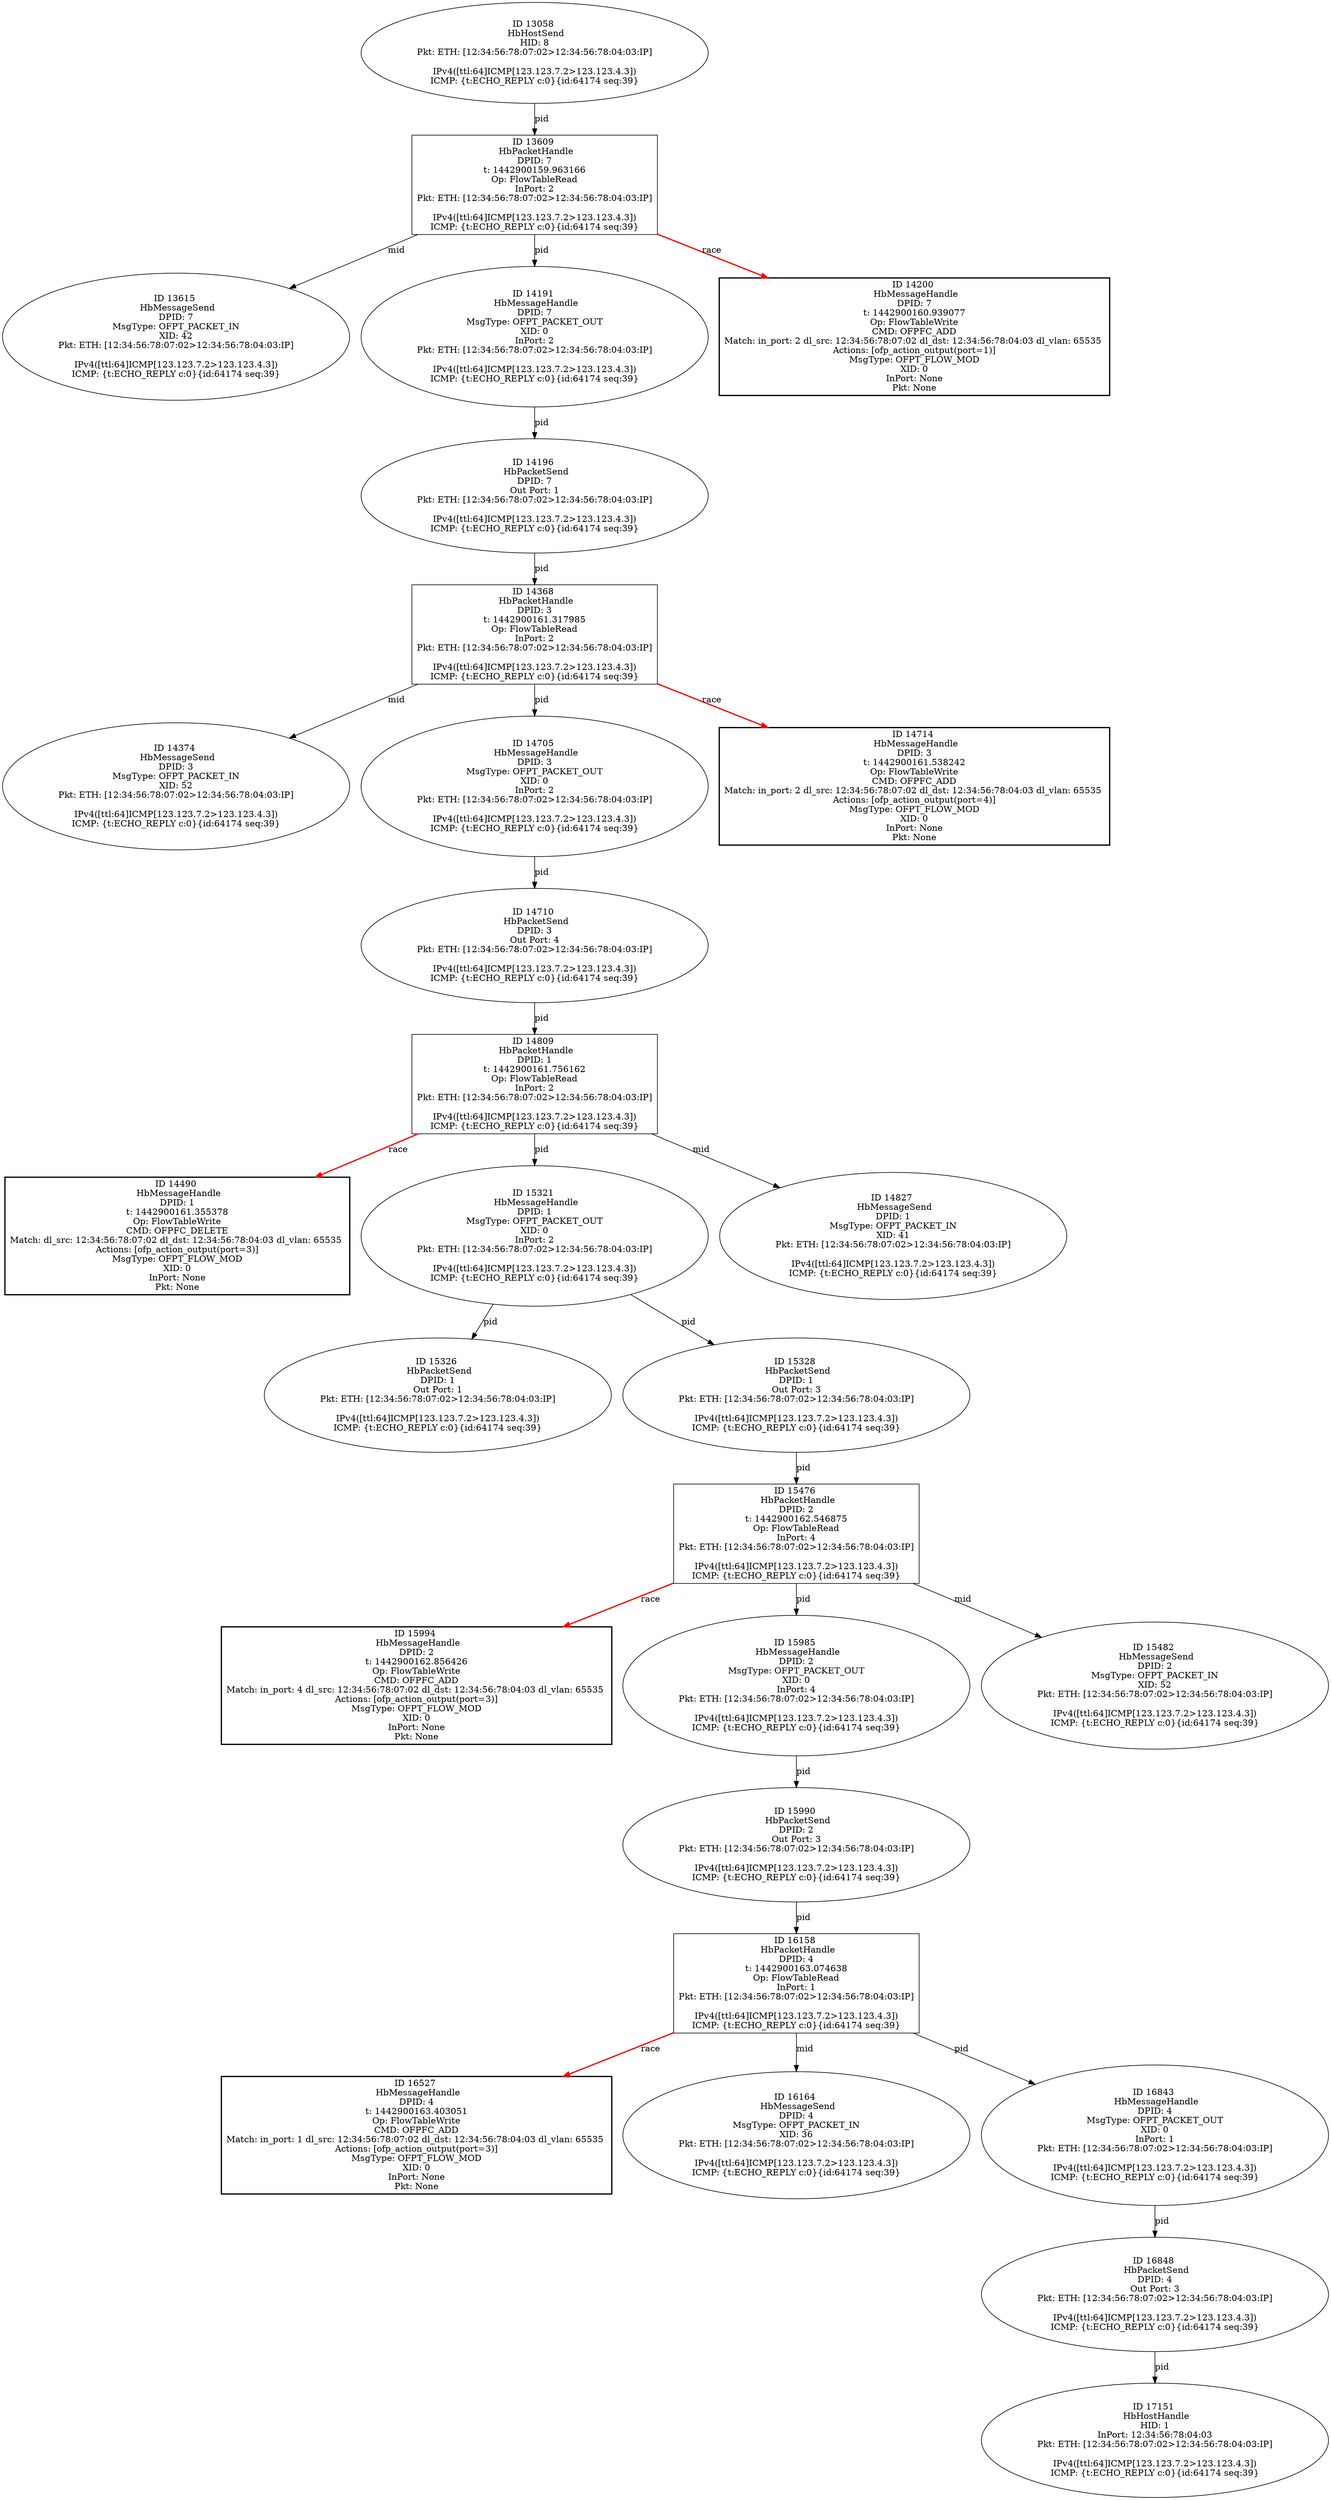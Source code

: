 strict digraph G {
13058 [shape=oval, event=<hb_events.HbHostSend object at 0x10acb0210>, label="ID 13058 
 HbHostSend
HID: 8
Pkt: ETH: [12:34:56:78:07:02>12:34:56:78:04:03:IP]

IPv4([ttl:64]ICMP[123.123.7.2>123.123.4.3])
ICMP: {t:ECHO_REPLY c:0}{id:64174 seq:39}"];
16527 [shape=box, style=bold, event=<hb_events.HbMessageHandle object at 0x10b45eb50>, label="ID 16527 
 HbMessageHandle
DPID: 4
t: 1442900163.403051
Op: FlowTableWrite
CMD: OFPFC_ADD
Match: in_port: 1 dl_src: 12:34:56:78:07:02 dl_dst: 12:34:56:78:04:03 dl_vlan: 65535 
Actions: [ofp_action_output(port=3)]
MsgType: OFPT_FLOW_MOD
XID: 0
InPort: None
Pkt: None"];
14809 [shape=box, event=<hb_events.HbPacketHandle object at 0x10b121a90>, label="ID 14809 
 HbPacketHandle
DPID: 1
t: 1442900161.756162
Op: FlowTableRead
InPort: 2
Pkt: ETH: [12:34:56:78:07:02>12:34:56:78:04:03:IP]

IPv4([ttl:64]ICMP[123.123.7.2>123.123.4.3])
ICMP: {t:ECHO_REPLY c:0}{id:64174 seq:39}"];
14490 [shape=box, style=bold, event=<hb_events.HbMessageHandle object at 0x10b0a0c50>, label="ID 14490 
 HbMessageHandle
DPID: 1
t: 1442900161.355378
Op: FlowTableWrite
CMD: OFPFC_DELETE
Match: dl_src: 12:34:56:78:07:02 dl_dst: 12:34:56:78:04:03 dl_vlan: 65535 
Actions: [ofp_action_output(port=3)]
MsgType: OFPT_FLOW_MOD
XID: 0
InPort: None
Pkt: None"];
16158 [shape=box, event=<hb_events.HbPacketHandle object at 0x10b390710>, label="ID 16158 
 HbPacketHandle
DPID: 4
t: 1442900163.074638
Op: FlowTableRead
InPort: 1
Pkt: ETH: [12:34:56:78:07:02>12:34:56:78:04:03:IP]

IPv4([ttl:64]ICMP[123.123.7.2>123.123.4.3])
ICMP: {t:ECHO_REPLY c:0}{id:64174 seq:39}"];
14368 [shape=box, event=<hb_events.HbPacketHandle object at 0x10b074350>, label="ID 14368 
 HbPacketHandle
DPID: 3
t: 1442900161.317985
Op: FlowTableRead
InPort: 2
Pkt: ETH: [12:34:56:78:07:02>12:34:56:78:04:03:IP]

IPv4([ttl:64]ICMP[123.123.7.2>123.123.4.3])
ICMP: {t:ECHO_REPLY c:0}{id:64174 seq:39}"];
16164 [shape=oval, event=<hb_events.HbMessageSend object at 0x10b396990>, label="ID 16164 
 HbMessageSend
DPID: 4
MsgType: OFPT_PACKET_IN
XID: 36
Pkt: ETH: [12:34:56:78:07:02>12:34:56:78:04:03:IP]

IPv4([ttl:64]ICMP[123.123.7.2>123.123.4.3])
ICMP: {t:ECHO_REPLY c:0}{id:64174 seq:39}"];
14374 [shape=oval, event=<hb_events.HbMessageSend object at 0x10b074b10>, label="ID 14374 
 HbMessageSend
DPID: 3
MsgType: OFPT_PACKET_IN
XID: 52
Pkt: ETH: [12:34:56:78:07:02>12:34:56:78:04:03:IP]

IPv4([ttl:64]ICMP[123.123.7.2>123.123.4.3])
ICMP: {t:ECHO_REPLY c:0}{id:64174 seq:39}"];
14705 [shape=oval, event=<hb_events.HbMessageHandle object at 0x10b0f1450>, label="ID 14705 
 HbMessageHandle
DPID: 3
MsgType: OFPT_PACKET_OUT
XID: 0
InPort: 2
Pkt: ETH: [12:34:56:78:07:02>12:34:56:78:04:03:IP]

IPv4([ttl:64]ICMP[123.123.7.2>123.123.4.3])
ICMP: {t:ECHO_REPLY c:0}{id:64174 seq:39}"];
13609 [shape=box, event=<hb_events.HbPacketHandle object at 0x10aec3390>, label="ID 13609 
 HbPacketHandle
DPID: 7
t: 1442900159.963166
Op: FlowTableRead
InPort: 2
Pkt: ETH: [12:34:56:78:07:02>12:34:56:78:04:03:IP]

IPv4([ttl:64]ICMP[123.123.7.2>123.123.4.3])
ICMP: {t:ECHO_REPLY c:0}{id:64174 seq:39}"];
13615 [shape=oval, event=<hb_events.HbMessageSend object at 0x10aec3e50>, label="ID 13615 
 HbMessageSend
DPID: 7
MsgType: OFPT_PACKET_IN
XID: 42
Pkt: ETH: [12:34:56:78:07:02>12:34:56:78:04:03:IP]

IPv4([ttl:64]ICMP[123.123.7.2>123.123.4.3])
ICMP: {t:ECHO_REPLY c:0}{id:64174 seq:39}"];
14196 [shape=oval, event=<hb_events.HbPacketSend object at 0x10b019810>, label="ID 14196 
 HbPacketSend
DPID: 7
Out Port: 1
Pkt: ETH: [12:34:56:78:07:02>12:34:56:78:04:03:IP]

IPv4([ttl:64]ICMP[123.123.7.2>123.123.4.3])
ICMP: {t:ECHO_REPLY c:0}{id:64174 seq:39}"];
14710 [shape=oval, event=<hb_events.HbPacketSend object at 0x10b0f1950>, label="ID 14710 
 HbPacketSend
DPID: 3
Out Port: 4
Pkt: ETH: [12:34:56:78:07:02>12:34:56:78:04:03:IP]

IPv4([ttl:64]ICMP[123.123.7.2>123.123.4.3])
ICMP: {t:ECHO_REPLY c:0}{id:64174 seq:39}"];
16843 [shape=oval, event=<hb_events.HbMessageHandle object at 0x10b547290>, label="ID 16843 
 HbMessageHandle
DPID: 4
MsgType: OFPT_PACKET_OUT
XID: 0
InPort: 1
Pkt: ETH: [12:34:56:78:07:02>12:34:56:78:04:03:IP]

IPv4([ttl:64]ICMP[123.123.7.2>123.123.4.3])
ICMP: {t:ECHO_REPLY c:0}{id:64174 seq:39}"];
16848 [shape=oval, event=<hb_events.HbPacketSend object at 0x10b547810>, label="ID 16848 
 HbPacketSend
DPID: 4
Out Port: 3
Pkt: ETH: [12:34:56:78:07:02>12:34:56:78:04:03:IP]

IPv4([ttl:64]ICMP[123.123.7.2>123.123.4.3])
ICMP: {t:ECHO_REPLY c:0}{id:64174 seq:39}"];
15321 [shape=oval, event=<hb_events.HbMessageHandle object at 0x10b20d7d0>, label="ID 15321 
 HbMessageHandle
DPID: 1
MsgType: OFPT_PACKET_OUT
XID: 0
InPort: 2
Pkt: ETH: [12:34:56:78:07:02>12:34:56:78:04:03:IP]

IPv4([ttl:64]ICMP[123.123.7.2>123.123.4.3])
ICMP: {t:ECHO_REPLY c:0}{id:64174 seq:39}"];
14714 [shape=box, style=bold, event=<hb_events.HbMessageHandle object at 0x10b0f1d10>, label="ID 14714 
 HbMessageHandle
DPID: 3
t: 1442900161.538242
Op: FlowTableWrite
CMD: OFPFC_ADD
Match: in_port: 2 dl_src: 12:34:56:78:07:02 dl_dst: 12:34:56:78:04:03 dl_vlan: 65535 
Actions: [ofp_action_output(port=4)]
MsgType: OFPT_FLOW_MOD
XID: 0
InPort: None
Pkt: None"];
15326 [shape=oval, event=<hb_events.HbPacketSend object at 0x10b216f10>, label="ID 15326 
 HbPacketSend
DPID: 1
Out Port: 1
Pkt: ETH: [12:34:56:78:07:02>12:34:56:78:04:03:IP]

IPv4([ttl:64]ICMP[123.123.7.2>123.123.4.3])
ICMP: {t:ECHO_REPLY c:0}{id:64174 seq:39}"];
15328 [shape=oval, event=<hb_events.HbPacketSend object at 0x10b21d0d0>, label="ID 15328 
 HbPacketSend
DPID: 1
Out Port: 3
Pkt: ETH: [12:34:56:78:07:02>12:34:56:78:04:03:IP]

IPv4([ttl:64]ICMP[123.123.7.2>123.123.4.3])
ICMP: {t:ECHO_REPLY c:0}{id:64174 seq:39}"];
15994 [shape=box, style=bold, event=<hb_events.HbMessageHandle object at 0x10b327690>, label="ID 15994 
 HbMessageHandle
DPID: 2
t: 1442900162.856426
Op: FlowTableWrite
CMD: OFPFC_ADD
Match: in_port: 4 dl_src: 12:34:56:78:07:02 dl_dst: 12:34:56:78:04:03 dl_vlan: 65535 
Actions: [ofp_action_output(port=3)]
MsgType: OFPT_FLOW_MOD
XID: 0
InPort: None
Pkt: None"];
14827 [shape=oval, event=<hb_events.HbMessageSend object at 0x10b127d10>, label="ID 14827 
 HbMessageSend
DPID: 1
MsgType: OFPT_PACKET_IN
XID: 41
Pkt: ETH: [12:34:56:78:07:02>12:34:56:78:04:03:IP]

IPv4([ttl:64]ICMP[123.123.7.2>123.123.4.3])
ICMP: {t:ECHO_REPLY c:0}{id:64174 seq:39}"];
14191 [shape=oval, event=<hb_events.HbMessageHandle object at 0x10b013f10>, label="ID 14191 
 HbMessageHandle
DPID: 7
MsgType: OFPT_PACKET_OUT
XID: 0
InPort: 2
Pkt: ETH: [12:34:56:78:07:02>12:34:56:78:04:03:IP]

IPv4([ttl:64]ICMP[123.123.7.2>123.123.4.3])
ICMP: {t:ECHO_REPLY c:0}{id:64174 seq:39}"];
15985 [shape=oval, event=<hb_events.HbMessageHandle object at 0x10b31fd90>, label="ID 15985 
 HbMessageHandle
DPID: 2
MsgType: OFPT_PACKET_OUT
XID: 0
InPort: 4
Pkt: ETH: [12:34:56:78:07:02>12:34:56:78:04:03:IP]

IPv4([ttl:64]ICMP[123.123.7.2>123.123.4.3])
ICMP: {t:ECHO_REPLY c:0}{id:64174 seq:39}"];
15476 [shape=box, event=<hb_events.HbPacketHandle object at 0x10b248e50>, label="ID 15476 
 HbPacketHandle
DPID: 2
t: 1442900162.546875
Op: FlowTableRead
InPort: 4
Pkt: ETH: [12:34:56:78:07:02>12:34:56:78:04:03:IP]

IPv4([ttl:64]ICMP[123.123.7.2>123.123.4.3])
ICMP: {t:ECHO_REPLY c:0}{id:64174 seq:39}"];
15990 [shape=oval, event=<hb_events.HbPacketSend object at 0x10b3272d0>, label="ID 15990 
 HbPacketSend
DPID: 2
Out Port: 3
Pkt: ETH: [12:34:56:78:07:02>12:34:56:78:04:03:IP]

IPv4([ttl:64]ICMP[123.123.7.2>123.123.4.3])
ICMP: {t:ECHO_REPLY c:0}{id:64174 seq:39}"];
14200 [shape=box, style=bold, event=<hb_events.HbMessageHandle object at 0x10b019bd0>, label="ID 14200 
 HbMessageHandle
DPID: 7
t: 1442900160.939077
Op: FlowTableWrite
CMD: OFPFC_ADD
Match: in_port: 2 dl_src: 12:34:56:78:07:02 dl_dst: 12:34:56:78:04:03 dl_vlan: 65535 
Actions: [ofp_action_output(port=1)]
MsgType: OFPT_FLOW_MOD
XID: 0
InPort: None
Pkt: None"];
15482 [shape=oval, event=<hb_events.HbMessageSend object at 0x10b24f5d0>, label="ID 15482 
 HbMessageSend
DPID: 2
MsgType: OFPT_PACKET_IN
XID: 52
Pkt: ETH: [12:34:56:78:07:02>12:34:56:78:04:03:IP]

IPv4([ttl:64]ICMP[123.123.7.2>123.123.4.3])
ICMP: {t:ECHO_REPLY c:0}{id:64174 seq:39}"];
17151 [shape=oval, event=<hb_events.HbHostHandle object at 0x10b6370d0>, label="ID 17151 
 HbHostHandle
HID: 1
InPort: 12:34:56:78:04:03
Pkt: ETH: [12:34:56:78:07:02>12:34:56:78:04:03:IP]

IPv4([ttl:64]ICMP[123.123.7.2>123.123.4.3])
ICMP: {t:ECHO_REPLY c:0}{id:64174 seq:39}"];
13058 -> 13609  [rel=pid, label=pid];
14809 -> 15321  [rel=pid, label=pid];
14809 -> 14490  [harmful=True, color=red, style=bold, rel=race, label=race];
14809 -> 14827  [rel=mid, label=mid];
16158 -> 16843  [rel=pid, label=pid];
16158 -> 16164  [rel=mid, label=mid];
16158 -> 16527  [harmful=True, color=red, style=bold, rel=race, label=race];
14368 -> 14705  [rel=pid, label=pid];
14368 -> 14714  [harmful=True, color=red, style=bold, rel=race, label=race];
14368 -> 14374  [rel=mid, label=mid];
14705 -> 14710  [rel=pid, label=pid];
13609 -> 14200  [harmful=True, color=red, style=bold, rel=race, label=race];
13609 -> 13615  [rel=mid, label=mid];
13609 -> 14191  [rel=pid, label=pid];
14196 -> 14368  [rel=pid, label=pid];
14710 -> 14809  [rel=pid, label=pid];
16843 -> 16848  [rel=pid, label=pid];
16848 -> 17151  [rel=pid, label=pid];
15321 -> 15328  [rel=pid, label=pid];
15321 -> 15326  [rel=pid, label=pid];
15328 -> 15476  [rel=pid, label=pid];
14191 -> 14196  [rel=pid, label=pid];
15985 -> 15990  [rel=pid, label=pid];
15476 -> 15985  [rel=pid, label=pid];
15476 -> 15482  [rel=mid, label=mid];
15476 -> 15994  [harmful=True, color=red, style=bold, rel=race, label=race];
15990 -> 16158  [rel=pid, label=pid];
}
